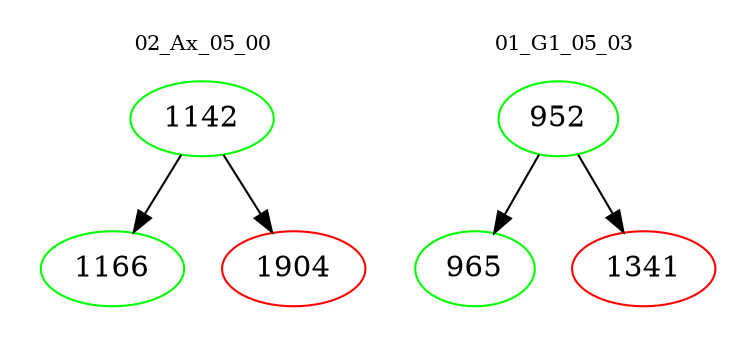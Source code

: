 digraph{
subgraph cluster_0 {
color = white
label = "02_Ax_05_00";
fontsize=10;
T0_1142 [label="1142", color="green"]
T0_1142 -> T0_1166 [color="black"]
T0_1166 [label="1166", color="green"]
T0_1142 -> T0_1904 [color="black"]
T0_1904 [label="1904", color="red"]
}
subgraph cluster_1 {
color = white
label = "01_G1_05_03";
fontsize=10;
T1_952 [label="952", color="green"]
T1_952 -> T1_965 [color="black"]
T1_965 [label="965", color="green"]
T1_952 -> T1_1341 [color="black"]
T1_1341 [label="1341", color="red"]
}
}
